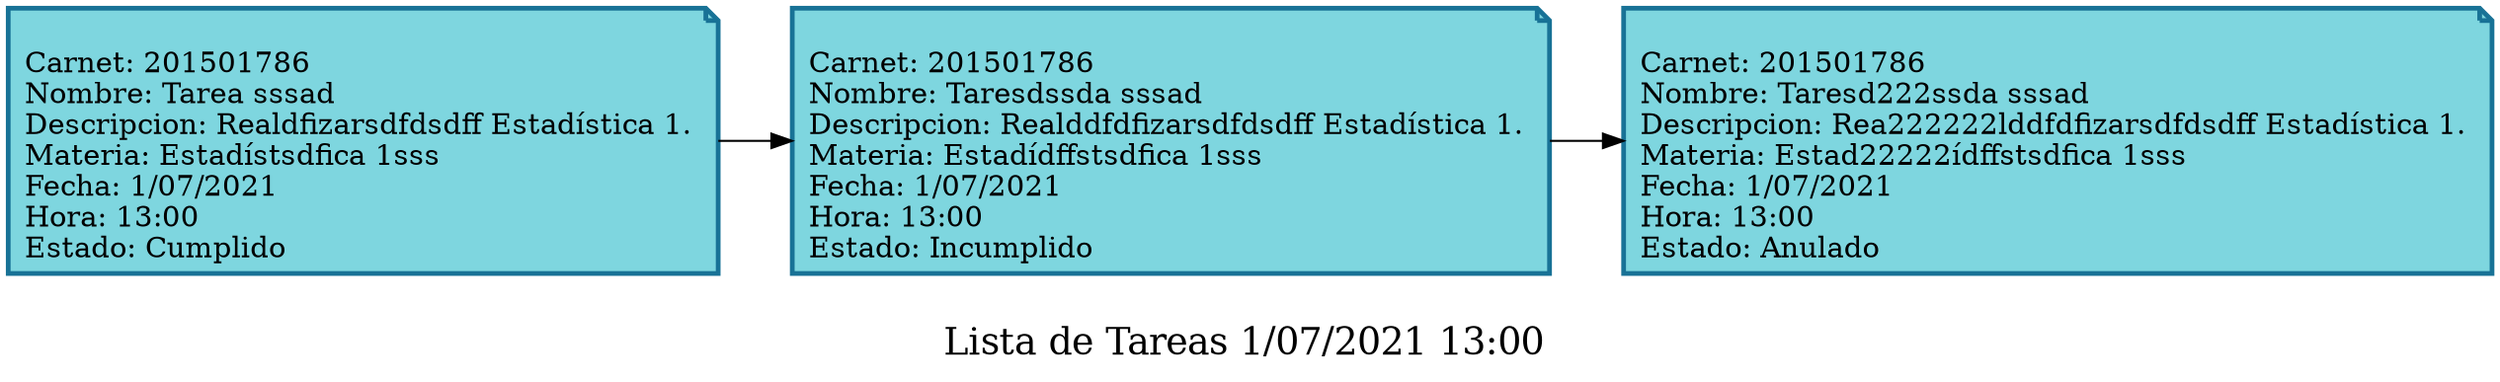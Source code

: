 
        digraph List {
        rankdir=LR;
        label="\nLista de Tareas 1/07/2021 13:00 " fontsize=18;
        node [shape = note, color="#187296", style=filled, fillcolor="#7ed6df" penwidth=2.3];
        
		N1 [label="\lCarnet: 201501786 \lNombre: Tarea sssad \lDescripcion: Realdfizarsdfdsdff Estadística 1. \lMateria: Estadístsdfica 1sss \lFecha: 1/07/2021 \lHora: 13:00 \lEstado: Cumplido\l"];
		N2 [label="\lCarnet: 201501786 \lNombre: Taresdssda sssad \lDescripcion: Realddfdfizarsdfdsdff Estadística 1. \lMateria: Estadídffstsdfica 1sss \lFecha: 1/07/2021 \lHora: 13:00 \lEstado: Incumplido\l"];
		N3 [label="\lCarnet: 201501786 \lNombre: Taresd222ssda sssad \lDescripcion: Rea222222lddfdfizarsdfdsdff Estadística 1. \lMateria: Estad22222ídffstsdfica 1sss \lFecha: 1/07/2021 \lHora: 13:00 \lEstado: Anulado\l"];
		N1 -> N2
		N2 -> N3
}